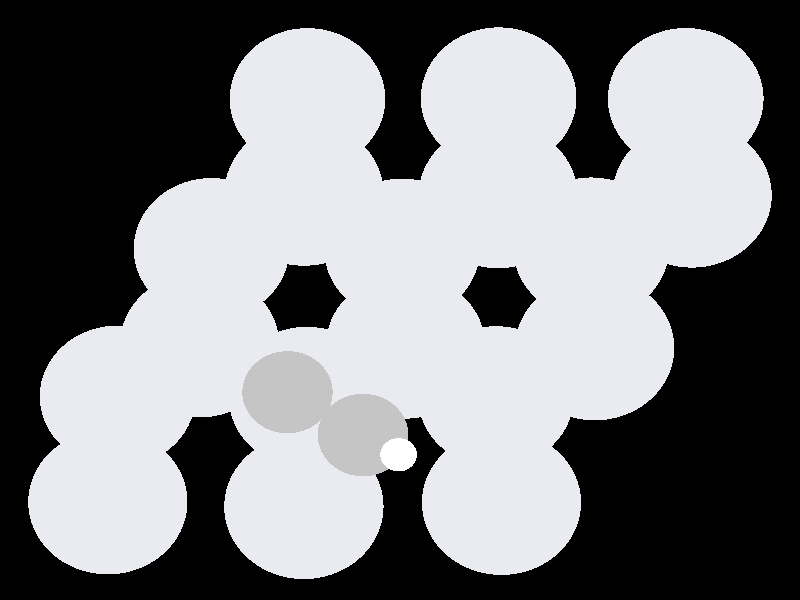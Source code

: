 #include "colors.inc"
#include "finish.inc"

global_settings {assumed_gamma 1 max_trace_level 6}
background {color White transmit 1.0}
camera {perspective
  right -11.37*x up 9.38*y
  direction 100.00*z
  location <0,0,100.00> look_at <0,0,0>}


light_source {<  2.00,   3.00,  40.00> color White
  area_light <0.70, 0, 0>, <0, 0.70, 0>, 3, 3
  adaptive 1 jitter}
// no fog
#declare simple = finish {phong 0.7}
#declare pale = finish {ambient 0.5 diffuse 0.85 roughness 0.001 specular 0.200 }
#declare intermediate = finish {ambient 0.3 diffuse 0.6 specular 0.1 roughness 0.04}
#declare vmd = finish {ambient 0.0 diffuse 0.65 phong 0.1 phong_size 40.0 specular 0.5 }
#declare jmol = finish {ambient 0.2 diffuse 0.6 specular 1 roughness 0.001 metallic}
#declare ase2 = finish {ambient 0.05 brilliance 3 diffuse 0.6 metallic specular 0.7 roughness 0.04 reflection 0.15}
#declare ase3 = finish {ambient 0.15 brilliance 2 diffuse 0.6 metallic specular 1.0 roughness 0.001 reflection 0.0}
#declare glass = finish {ambient 0.05 diffuse 0.3 specular 1.0 roughness 0.001}
#declare glass2 = finish {ambient 0.01 diffuse 0.3 specular 1.0 reflection 0.25 roughness 0.001}
#declare Rcell = 0.050;
#declare Rbond = 0.100;

#macro atom(LOC, R, COL, TRANS, FIN)
  sphere{LOC, R texture{pigment{color COL transmit TRANS} finish{FIN}}}
#end
#macro constrain(LOC, R, COL, TRANS FIN)
union{torus{R, Rcell rotate 45*z texture{pigment{color COL transmit TRANS} finish{FIN}}}
     torus{R, Rcell rotate -45*z texture{pigment{color COL transmit TRANS} finish{FIN}}}
     translate LOC}
#end

// no cell vertices
atom(< -4.21,  -1.58,  -4.91>, 1.16, rgb <0.82, 0.82, 0.88>, 0.0, ase3) // #0
atom(< -1.39,  -1.60,  -4.91>, 1.16, rgb <0.82, 0.82, 0.88>, 0.0, ase3) // #1
atom(<  1.43,  -1.59,  -4.92>, 1.16, rgb <0.82, 0.82, 0.88>, 0.0, ase3) // #2
atom(< -2.81,   0.84,  -4.92>, 1.16, rgb <0.82, 0.82, 0.88>, 0.0, ase3) // #3
atom(<  0.03,   0.83,  -4.90>, 1.16, rgb <0.82, 0.82, 0.88>, 0.0, ase3) // #4
atom(<  2.85,   0.85,  -4.95>, 1.16, rgb <0.82, 0.82, 0.88>, 0.0, ase3) // #5
atom(< -1.38,   3.30,  -4.96>, 1.16, rgb <0.82, 0.82, 0.88>, 0.0, ase3) // #6
atom(<  1.47,   3.31,  -4.90>, 1.16, rgb <0.82, 0.82, 0.88>, 0.0, ase3) // #7
atom(<  4.26,   3.30,  -4.93>, 1.16, rgb <0.82, 0.82, 0.88>, 0.0, ase3) // #8
atom(< -4.26,  -3.24,  -2.61>, 1.16, rgb <0.82, 0.82, 0.88>, 0.0, ase3) // #9
atom(< -1.40,  -3.31,  -2.49>, 1.16, rgb <0.82, 0.82, 0.88>, 0.0, ase3) // #10
atom(<  1.48,  -3.25,  -2.62>, 1.16, rgb <0.82, 0.82, 0.88>, 0.0, ase3) // #11
atom(< -2.92,  -0.72,  -2.49>, 1.16, rgb <0.82, 0.82, 0.88>, 0.0, ase3) // #12
atom(<  0.08,  -0.74,  -2.48>, 1.16, rgb <0.82, 0.82, 0.88>, 0.0, ase3) // #13
atom(<  2.84,  -0.77,  -2.62>, 1.16, rgb <0.82, 0.82, 0.88>, 0.0, ase3) // #14
atom(< -1.40,   1.71,  -2.61>, 1.16, rgb <0.82, 0.82, 0.88>, 0.0, ase3) // #15
atom(<  1.43,   1.67,  -2.61>, 1.16, rgb <0.82, 0.82, 0.88>, 0.0, ase3) // #16
atom(<  4.26,   1.68,  -2.62>, 1.16, rgb <0.82, 0.82, 0.88>, 0.0, ase3) // #17
atom(< -0.53,  -2.13,  -0.91>, 0.65, rgb <0.56, 0.56, 0.56>, 0.0, ase3) // #18
atom(< -1.62,  -1.46,  -1.30>, 0.65, rgb <0.56, 0.56, 0.56>, 0.0, ase3) // #19
atom(< -0.02,  -2.42,   0.00>, 0.26, rgb <1.00, 1.00, 1.00>, 0.0, ase3) // #20

// no constraints
